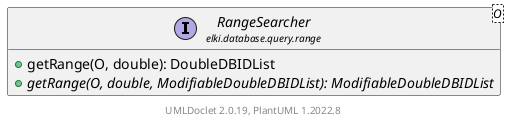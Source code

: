 @startuml
    remove .*\.(Instance|Par|Parameterizer|Factory)$
    set namespaceSeparator none
    hide empty fields
    hide empty methods

    interface "<size:14>RangeSearcher\n<size:10>elki.database.query.range" as elki.database.query.range.RangeSearcher<O> [[RangeSearcher.html]] {
        +getRange(O, double): DoubleDBIDList
        {abstract} +getRange(O, double, ModifiableDoubleDBIDList): ModifiableDoubleDBIDList
    }

    center footer UMLDoclet 2.0.19, PlantUML 1.2022.8
@enduml
